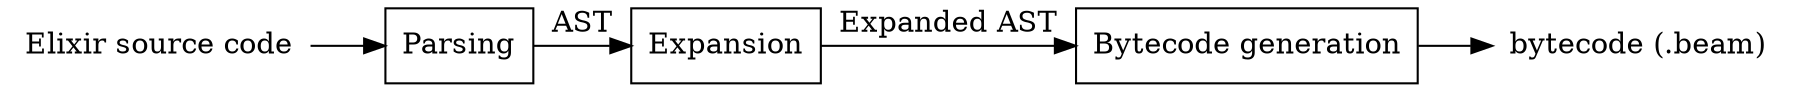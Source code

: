 digraph G {

  subgraph a {
    rank=max;
    A[shape=none, label="Elixir source code"];
  }

  subgraph b {
    rank=max;
    B[shape=box, label="Parsing"];
    C[shape=box, label="Expansion"];
  }

  subgraph d {
    rank=max;
    D[shape=box, label="Bytecode generation"];
    E[shape=none, label="bytecode (.beam)"];
  }
  
  A -> B;
  B -> C[label="AST"];
  C -> D[label="Expanded AST"];
  D -> E;
}